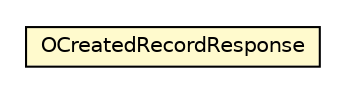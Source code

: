 #!/usr/local/bin/dot
#
# Class diagram 
# Generated by UMLGraph version R5_6-24-gf6e263 (http://www.umlgraph.org/)
#

digraph G {
	edge [fontname="Helvetica",fontsize=10,labelfontname="Helvetica",labelfontsize=10];
	node [fontname="Helvetica",fontsize=10,shape=plaintext];
	nodesep=0.25;
	ranksep=0.5;
	// com.orientechnologies.orient.client.remote.message.OCommit37Response.OCreatedRecordResponse
	c2177695 [label=<<table title="com.orientechnologies.orient.client.remote.message.OCommit37Response.OCreatedRecordResponse" border="0" cellborder="1" cellspacing="0" cellpadding="2" port="p" bgcolor="lemonChiffon" href="./OCommit37Response.OCreatedRecordResponse.html">
		<tr><td><table border="0" cellspacing="0" cellpadding="1">
<tr><td align="center" balign="center"> OCreatedRecordResponse </td></tr>
		</table></td></tr>
		</table>>, URL="./OCommit37Response.OCreatedRecordResponse.html", fontname="Helvetica", fontcolor="black", fontsize=10.0];
}

